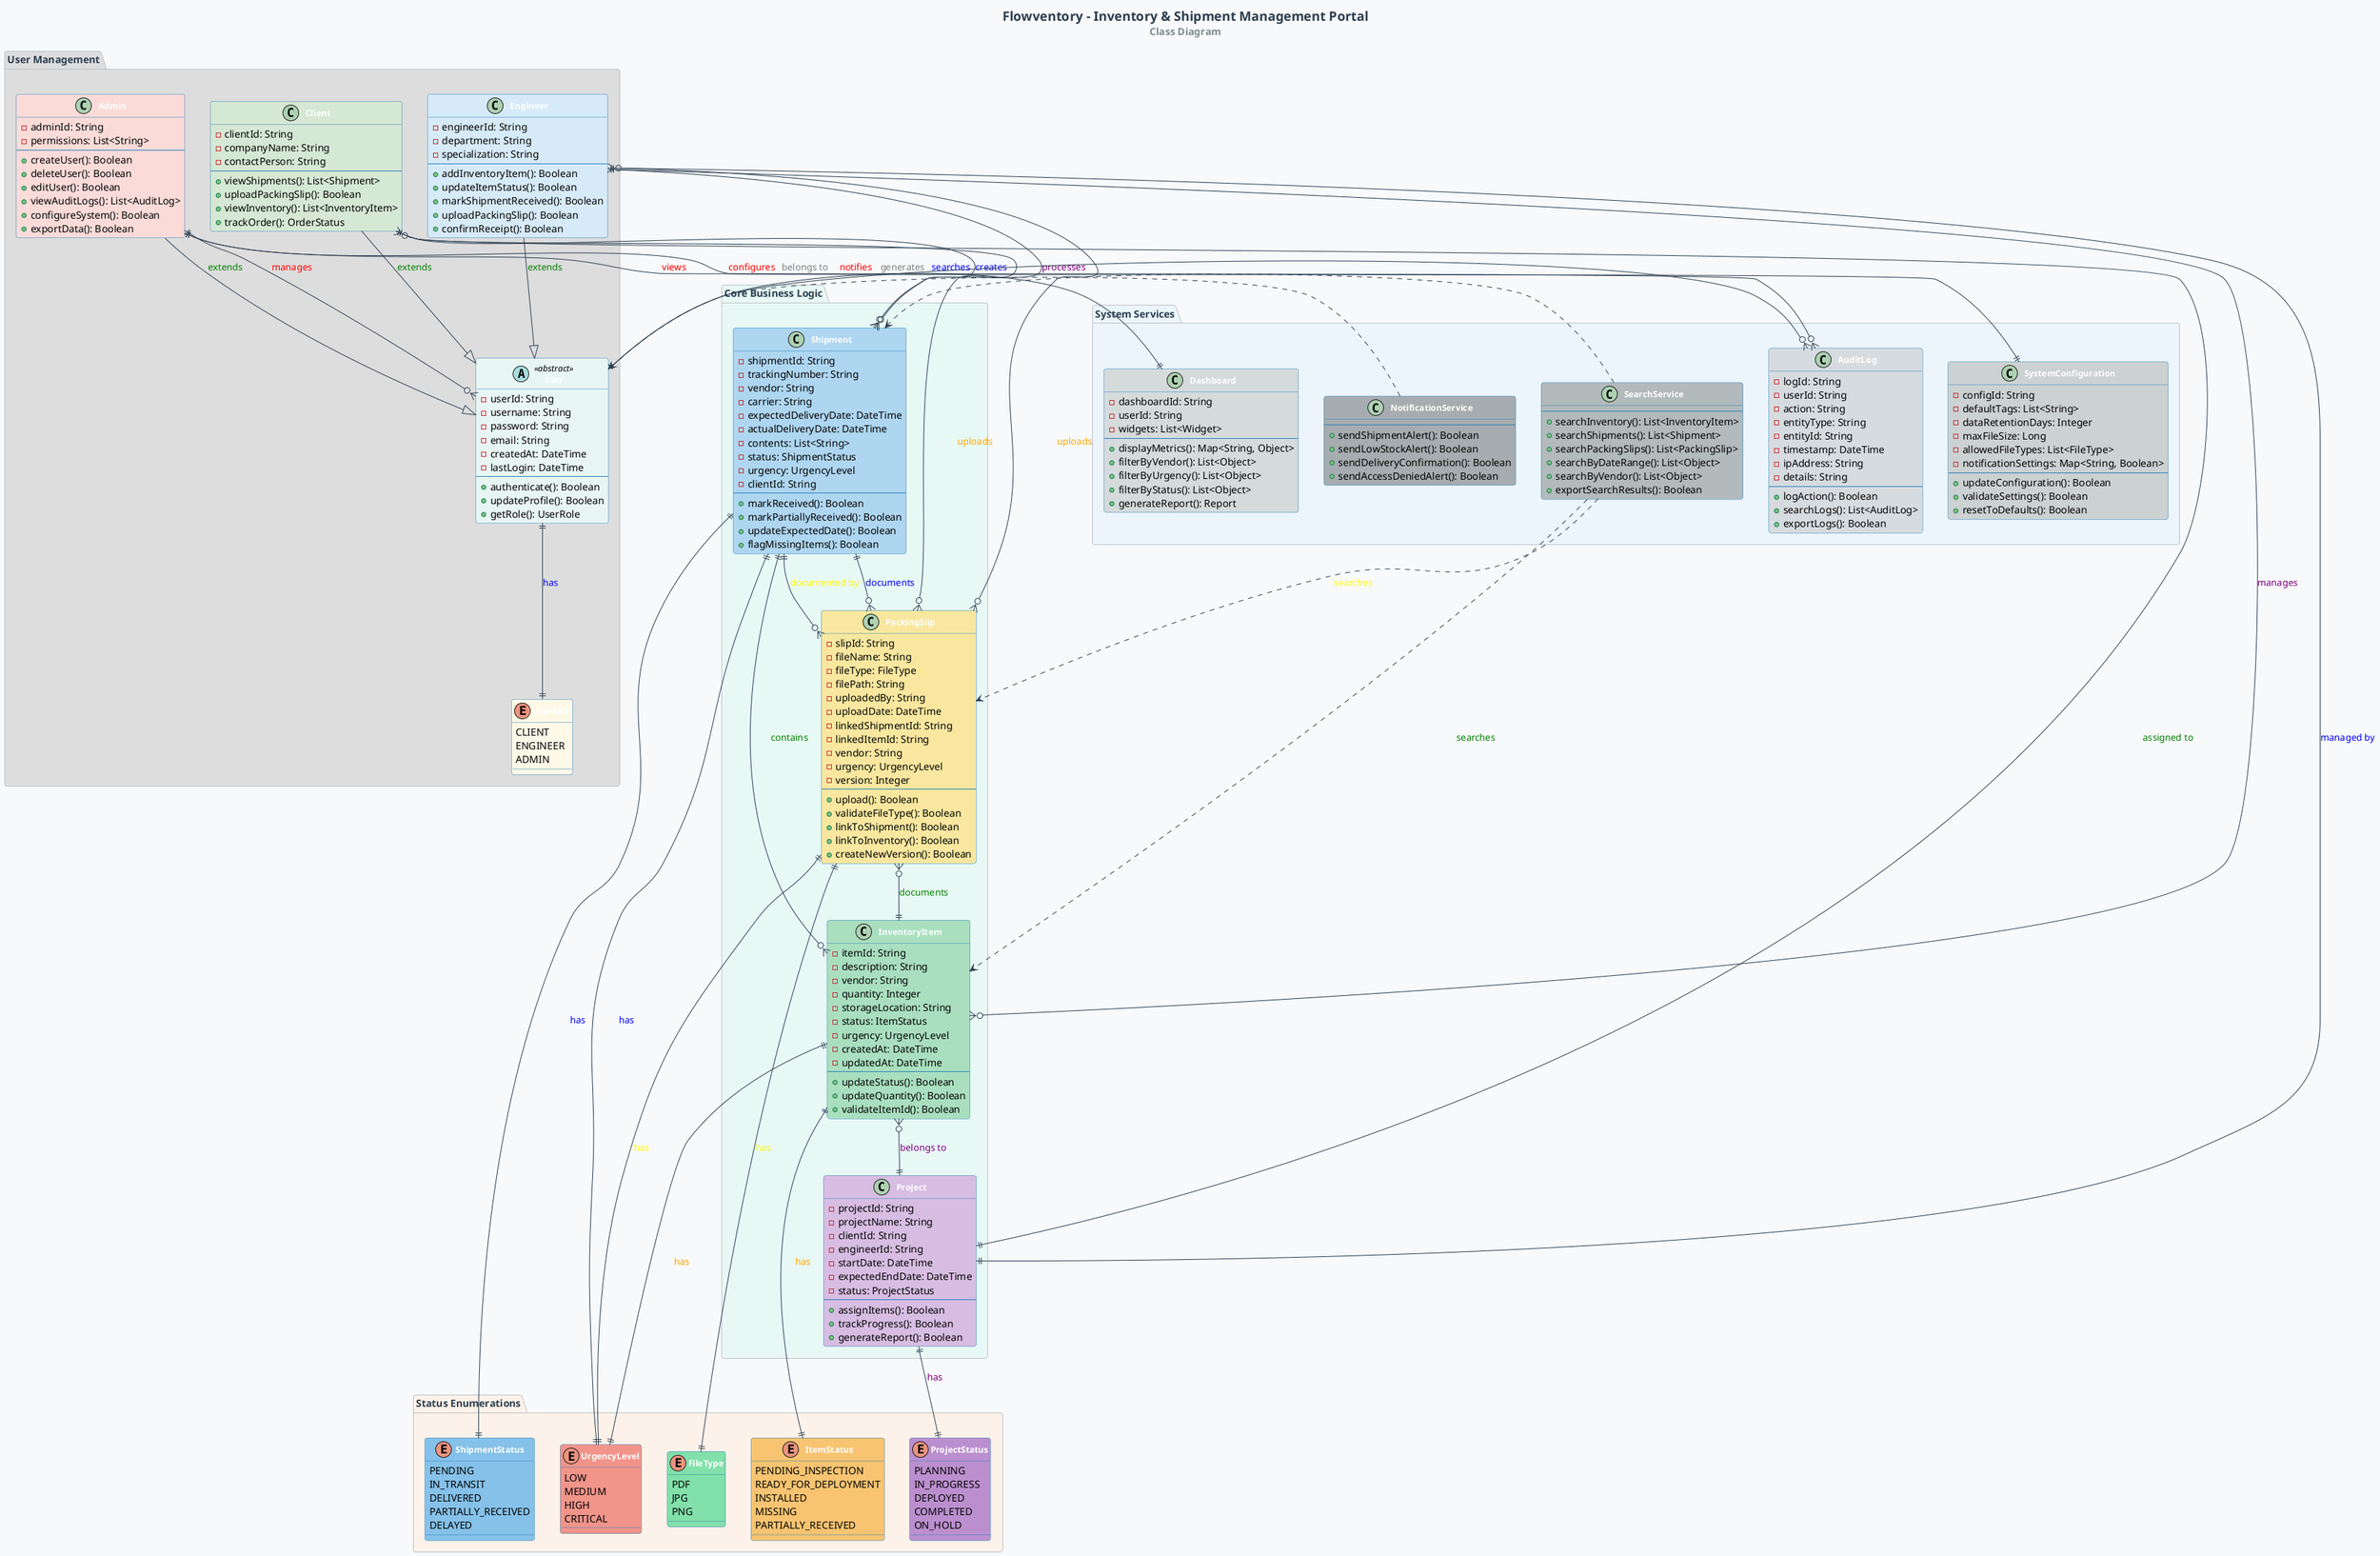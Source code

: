 @startuml FlowventoryClassDiagram
!theme toy
!define PRIMARY #3498DB
!define SECONDARY #2ECC71
!define ACCENT #E74C3C
!define WARNING #F39C12
!define SUCCESS #27AE60

skinparam {
    BackgroundColor #F8F9FA
    ArrowColor #2C3E50
    BorderColor #34495E

    ClassBackgroundColor PRIMARY
    ClassBorderColor #2980B9
    ClassFontColor white
    ClassFontSize 12
    ClassFontStyle bold

    PackageBackgroundColor #ECF0F1
    PackageBorderColor #BDC3C7
    PackageFontColor #2C3E50
    PackageFontSize 14
    PackageFontStyle bold

    StereotypeCBackgroundColor WARNING
    StereotypeABackgroundColor SUCCESS
    StereotypeIBackgroundColor ACCENT
    StereotypeEBackgroundColor SECONDARY
}

title <size:18><color:#2C3E50><b>Flowventory - Inventory & Shipment Management Portal</b></color></size>\n<size:14><color:#7F8C8D>Class Diagram</color></size>

package "User Management" #DDDDDD {
    abstract class User <<abstract>> #E8F6F3 {
        - userId: String
        - username: String
        - password: String
        - email: String
        - createdAt: DateTime
        - lastLogin: DateTime
        --
        + authenticate(): Boolean
        + updateProfile(): Boolean
        + getRole(): UserRole
    }

    enum UserRole #FEF9E7 {
        CLIENT
        ENGINEER
        ADMIN
    }

    class Client #D5E8D4 {
        - clientId: String
        - companyName: String
        - contactPerson: String
        --
        + viewShipments(): List<Shipment>
        + uploadPackingSlip(): Boolean
        + viewInventory(): List<InventoryItem>
        + trackOrder(): OrderStatus
    }

    class Engineer #D6EAF8 {
        - engineerId: String
        - department: String
        - specialization: String
        --
        + addInventoryItem(): Boolean
        + updateItemStatus(): Boolean
        + markShipmentReceived(): Boolean
        + uploadPackingSlip(): Boolean
        + confirmReceipt(): Boolean
    }

    class Admin #FADBD8 {
        - adminId: String
        - permissions: List<String>
        --
        + createUser(): Boolean
        + deleteUser(): Boolean
        + editUser(): Boolean
        + viewAuditLogs(): List<AuditLog>
        + configureSystem(): Boolean
        + exportData(): Boolean
    }
}

package "Core Business Logic" #E8F8F5 {
    class InventoryItem #A9DFBF {
        - itemId: String
        - description: String
        - vendor: String
        - quantity: Integer
        - storageLocation: String
        - status: ItemStatus
        - urgency: UrgencyLevel
        - createdAt: DateTime
        - updatedAt: DateTime
        --
        + updateStatus(): Boolean
        + updateQuantity(): Boolean
        + validateItemId(): Boolean
    }

    class Shipment #AED6F1 {
        - shipmentId: String
        - trackingNumber: String
        - vendor: String
        - carrier: String
        - expectedDeliveryDate: DateTime
        - actualDeliveryDate: DateTime
        - contents: List<String>
        - status: ShipmentStatus
        - urgency: UrgencyLevel
        - clientId: String
        --
        + markReceived(): Boolean
        + markPartiallyReceived(): Boolean
        + updateExpectedDate(): Boolean
        + flagMissingItems(): Boolean
    }

    class PackingSlip #F9E79F {
        - slipId: String
        - fileName: String
        - fileType: FileType
        - filePath: String
        - uploadedBy: String
        - uploadDate: DateTime
        - linkedShipmentId: String
        - linkedItemId: String
        - vendor: String
        - urgency: UrgencyLevel
        - version: Integer
        --
        + upload(): Boolean
        + validateFileType(): Boolean
        + linkToShipment(): Boolean
        + linkToInventory(): Boolean
        + createNewVersion(): Boolean
    }

    class Project #D7BDE2 {
        - projectId: String
        - projectName: String
        - clientId: String
        - engineerId: String
        - startDate: DateTime
        - expectedEndDate: DateTime
        - status: ProjectStatus
        --
        + assignItems(): Boolean
        + trackProgress(): Boolean
        + generateReport(): Boolean
    }
}

package "Status Enumerations" #FDF2E9 {
    enum ItemStatus #F8C471 {
        PENDING_INSPECTION
        READY_FOR_DEPLOYMENT
        INSTALLED
        MISSING
        PARTIALLY_RECEIVED
    }

    enum ShipmentStatus #85C1E9 {
        PENDING
        IN_TRANSIT
        DELIVERED
        PARTIALLY_RECEIVED
        DELAYED
    }

    enum ProjectStatus #BB8FCE {
        PLANNING
        IN_PROGRESS
        DEPLOYED
        COMPLETED
        ON_HOLD
    }

    enum UrgencyLevel #F1948A {
        LOW
        MEDIUM
        HIGH
        CRITICAL
    }

    enum FileType #82E0AA {
        PDF
        JPG
        PNG
    }
}

package "System Services" #EBF5FB {
    class AuditLog #D6DBDF {
        - logId: String
        - userId: String
        - action: String
        - entityType: String
        - entityId: String
        - timestamp: DateTime
        - ipAddress: String
        - details: String
        --
        + logAction(): Boolean
        + searchLogs(): List<AuditLog>
        + exportLogs(): Boolean
    }

    class Dashboard #D5DBDB {
        - dashboardId: String
        - userId: String
        - widgets: List<Widget>
        --
        + displayMetrics(): Map<String, Object>
        + filterByVendor(): List<Object>
        + filterByUrgency(): List<Object>
        + filterByStatus(): List<Object>
        + generateReport(): Report
    }

    class SystemConfiguration #CCD1D1 {
        - configId: String
        - defaultTags: List<String>
        - dataRetentionDays: Integer
        - maxFileSize: Long
        - allowedFileTypes: List<FileType>
        - notificationSettings: Map<String, Boolean>
        --
        + updateConfiguration(): Boolean
        + validateSettings(): Boolean
        + resetToDefaults(): Boolean
    }

    class SearchService #B2BABB {
        --
        + searchInventory(): List<InventoryItem>
        + searchShipments(): List<Shipment>
        + searchPackingSlips(): List<PackingSlip>
        + searchByDateRange(): List<Object>
        + searchByVendor(): List<Object>
        + exportSearchResults(): Boolean
    }

    class NotificationService #A6ACAF {
        --
        + sendShipmentAlert(): Boolean
        + sendLowStockAlert(): Boolean
        + sendDeliveryConfirmation(): Boolean
        + sendAccessDeniedAlert(): Boolean
    }
}

' Relationships with colored arrows
User ||--|| UserRole : <color:blue>has</color>
Client --|> User : <color:green>extends</color>
Engineer --|> User : <color:green>extends</color>
Admin --|> User : <color:green>extends</color>

Client ||--o{ Shipment : <color:blue>creates</color>
Client ||--o{ PackingSlip : <color:orange>uploads</color>
Engineer ||--o{ InventoryItem : <color:purple>manages</color>
Engineer ||--o{ Shipment : <color:purple>processes</color>
Engineer ||--o{ PackingSlip : <color:orange>uploads</color>
Admin ||--o{ User : <color:red>manages</color>
Admin ||--o{ AuditLog : <color:red>views</color>
Admin ||--|| SystemConfiguration : <color:red>configures</color>

InventoryItem ||--|| ItemStatus : <color:orange>has</color>
InventoryItem ||--|| UrgencyLevel : <color:orange>has</color>
InventoryItem }o--|| Project : <color:purple>belongs to</color>

Shipment ||--|| ShipmentStatus : <color:blue>has</color>
Shipment ||--|| UrgencyLevel : <color:blue>has</color>
Shipment ||--o{ InventoryItem : <color:green>contains</color>
Shipment ||--o{ PackingSlip : <color:yellow>documented by</color>

PackingSlip ||--|| FileType : <color:yellow>has</color>
PackingSlip ||--|| UrgencyLevel : <color:yellow>has</color>
PackingSlip }o--|| Shipment : <color:blue>documents</color>
PackingSlip }o--|| InventoryItem : <color:green>documents</color>

Project ||--|| ProjectStatus : <color:purple>has</color>
Project ||--o{ Client : <color:green>assigned to</color>
Project ||--o{ Engineer : <color:blue>managed by</color>

User ||--o{ AuditLog : <color:gray>generates</color>
Dashboard ||--|| User : <color:gray>belongs to</color>
SearchService ..> InventoryItem : <color:green>searches</color>
SearchService ..> Shipment : <color:blue>searches</color>
SearchService ..> PackingSlip : <color:yellow>searches</color>
NotificationService ..> User : <color:red>notifies</color>

@enduml